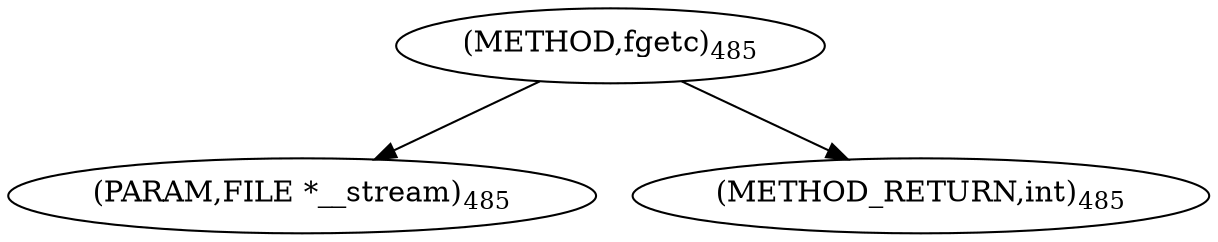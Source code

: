 digraph "fgetc" {  
"30221" [label = <(METHOD,fgetc)<SUB>485</SUB>> ]
"30222" [label = <(PARAM,FILE *__stream)<SUB>485</SUB>> ]
"30223" [label = <(METHOD_RETURN,int)<SUB>485</SUB>> ]
  "30221" -> "30222" 
  "30221" -> "30223" 
}
